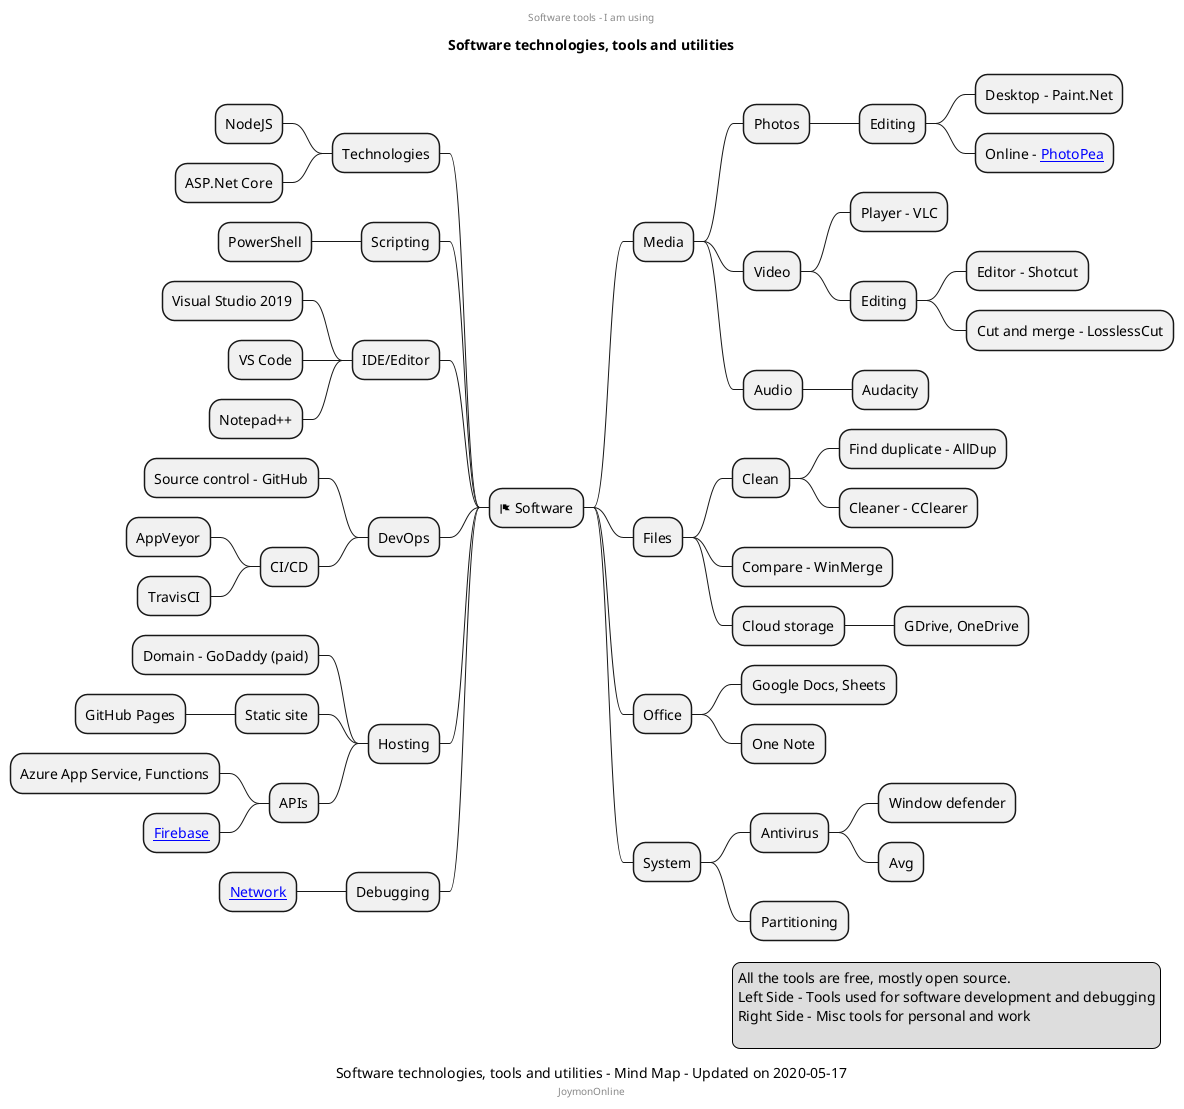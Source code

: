 @startmindmap
center header
Software tools - I am using
endheader
title Software technologies, tools and utilities
caption Software technologies, tools and utilities - Mind Map - Updated on 2020-05-17
center footer JoymonOnline
+ <&flag> Software
++ Media
+++ Photos
++++ Editing
+++++ Desktop - Paint.Net
+++++ Online - [[https://www.photopea.com/ PhotoPea]]
+++ Video
++++ Player - VLC
++++ Editing
+++++ Editor - Shotcut
+++++ Cut and merge - LosslessCut
+++ Audio
++++ Audacity
++ Files
+++ Clean
++++ Find duplicate - AllDup
++++ Cleaner - CClearer
+++ Compare - WinMerge
+++ Cloud storage
++++ GDrive, OneDrive
++ Office
+++ Google Docs, Sheets
+++ One Note
++ System
+++ Antivirus
++++ Window defender
++++ Avg
+++ Partitioning
-- Technologies
--- NodeJS
--- ASP.Net Core
-- Scripting
--- PowerShell
-- IDE/Editor
--- Visual Studio 2019
--- VS Code
--- Notepad++
-- DevOps
--- Source control - GitHub
--- CI/CD
---- AppVeyor
---- TravisCI
-- Hosting
--- Domain - GoDaddy (paid)
--- Static site
---- GitHub Pages
--- APIs
---- Azure App Service, Functions
---- [[https://firebase.google.com/pricing Firebase]]
-- Debugging
--- [[http://www.plantuml.com/plantuml/proxy?fmt=svg&cache=no&src=https://raw.githubusercontent.com/mind-maps/software/master/debugging/windows-network-debugging.puml Network]]

legend right
All the tools are free, mostly open source.
Left Side - Tools used for software development and debugging
Right Side - Misc tools for personal and work
  
endlegend

@endmindmap